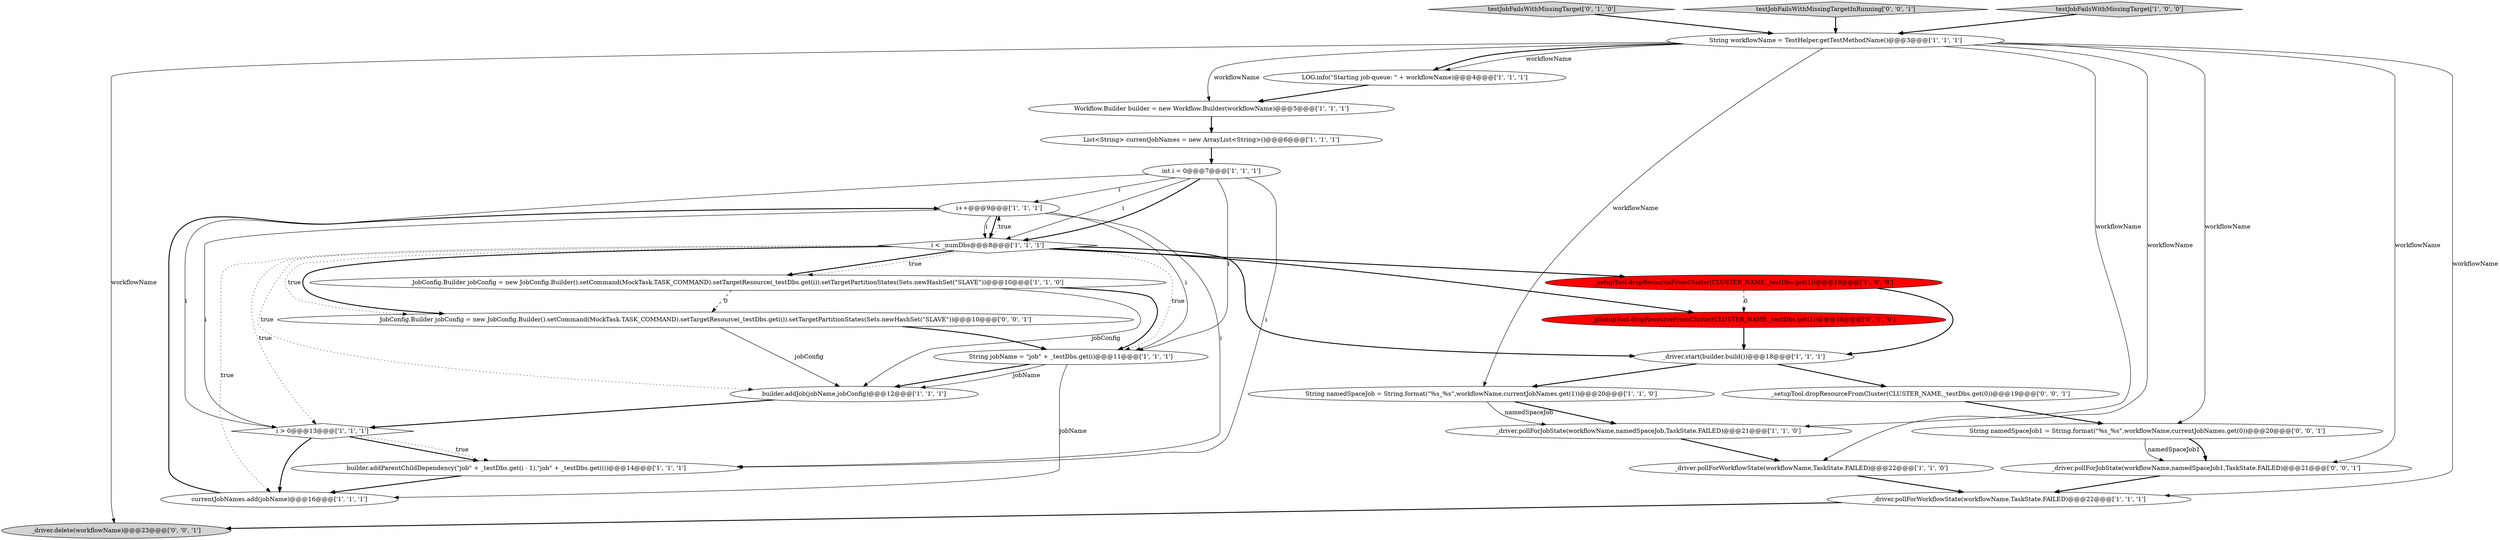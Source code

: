 digraph {
13 [style = filled, label = "String workflowName = TestHelper.getTestMethodName()@@@3@@@['1', '1', '1']", fillcolor = white, shape = ellipse image = "AAA0AAABBB1BBB"];
10 [style = filled, label = "int i = 0@@@7@@@['1', '1', '1']", fillcolor = white, shape = ellipse image = "AAA0AAABBB1BBB"];
20 [style = filled, label = "_gSetupTool.dropResourceFromCluster(CLUSTER_NAME,_testDbs.get(1))@@@18@@@['0', '1', '0']", fillcolor = red, shape = ellipse image = "AAA1AAABBB2BBB"];
12 [style = filled, label = "_driver.start(builder.build())@@@18@@@['1', '1', '1']", fillcolor = white, shape = ellipse image = "AAA0AAABBB1BBB"];
7 [style = filled, label = "String namedSpaceJob = String.format(\"%s_%s\",workflowName,currentJobNames.get(1))@@@20@@@['1', '1', '0']", fillcolor = white, shape = ellipse image = "AAA0AAABBB1BBB"];
19 [style = filled, label = "_driver.pollForJobState(workflowName,namedSpaceJob,TaskState.FAILED)@@@21@@@['1', '1', '0']", fillcolor = white, shape = ellipse image = "AAA0AAABBB1BBB"];
27 [style = filled, label = "_setupTool.dropResourceFromCluster(CLUSTER_NAME,_testDbs.get(0))@@@19@@@['0', '0', '1']", fillcolor = white, shape = ellipse image = "AAA0AAABBB3BBB"];
21 [style = filled, label = "testJobFailsWithMissingTarget['0', '1', '0']", fillcolor = lightgray, shape = diamond image = "AAA0AAABBB2BBB"];
17 [style = filled, label = "i++@@@9@@@['1', '1', '1']", fillcolor = white, shape = ellipse image = "AAA0AAABBB1BBB"];
22 [style = filled, label = "_driver.delete(workflowName)@@@23@@@['0', '0', '1']", fillcolor = lightgray, shape = ellipse image = "AAA0AAABBB3BBB"];
26 [style = filled, label = "_driver.pollForJobState(workflowName,namedSpaceJob1,TaskState.FAILED)@@@21@@@['0', '0', '1']", fillcolor = white, shape = ellipse image = "AAA0AAABBB3BBB"];
8 [style = filled, label = "Workflow.Builder builder = new Workflow.Builder(workflowName)@@@5@@@['1', '1', '1']", fillcolor = white, shape = ellipse image = "AAA0AAABBB1BBB"];
25 [style = filled, label = "JobConfig.Builder jobConfig = new JobConfig.Builder().setCommand(MockTask.TASK_COMMAND).setTargetResource(_testDbs.get(i)).setTargetPartitionStates(Sets.newHashSet(\"SLAVE\"))@@@10@@@['0', '0', '1']", fillcolor = white, shape = ellipse image = "AAA0AAABBB3BBB"];
5 [style = filled, label = "i > 0@@@13@@@['1', '1', '1']", fillcolor = white, shape = diamond image = "AAA0AAABBB1BBB"];
14 [style = filled, label = "String jobName = \"job\" + _testDbs.get(i)@@@11@@@['1', '1', '1']", fillcolor = white, shape = ellipse image = "AAA0AAABBB1BBB"];
1 [style = filled, label = "JobConfig.Builder jobConfig = new JobConfig.Builder().setCommand(MockTask.TASK_COMMAND).setTargetResource(_testDbs.get(i)).setTargetPartitionStates(Sets.newHashSet(\"SLAVE\"))@@@10@@@['1', '1', '0']", fillcolor = white, shape = ellipse image = "AAA0AAABBB1BBB"];
4 [style = filled, label = "_driver.pollForWorkflowState(workflowName,TaskState.FAILED)@@@22@@@['1', '1', '1']", fillcolor = white, shape = ellipse image = "AAA0AAABBB1BBB"];
2 [style = filled, label = "_driver.pollForWorkflowState(workflowName,TaskState.FAILED)@@@22@@@['1', '1', '0']", fillcolor = white, shape = ellipse image = "AAA0AAABBB1BBB"];
16 [style = filled, label = "LOG.info(\"Starting job-queue: \" + workflowName)@@@4@@@['1', '1', '1']", fillcolor = white, shape = ellipse image = "AAA0AAABBB1BBB"];
18 [style = filled, label = "currentJobNames.add(jobName)@@@16@@@['1', '1', '1']", fillcolor = white, shape = ellipse image = "AAA0AAABBB1BBB"];
24 [style = filled, label = "String namedSpaceJob1 = String.format(\"%s_%s\",workflowName,currentJobNames.get(0))@@@20@@@['0', '0', '1']", fillcolor = white, shape = ellipse image = "AAA0AAABBB3BBB"];
23 [style = filled, label = "testJobFailsWithMissingTargetInRunning['0', '0', '1']", fillcolor = lightgray, shape = diamond image = "AAA0AAABBB3BBB"];
3 [style = filled, label = "builder.addParentChildDependency(\"job\" + _testDbs.get(i - 1),\"job\" + _testDbs.get(i))@@@14@@@['1', '1', '1']", fillcolor = white, shape = ellipse image = "AAA0AAABBB1BBB"];
11 [style = filled, label = "i < _numDbs@@@8@@@['1', '1', '1']", fillcolor = white, shape = diamond image = "AAA0AAABBB1BBB"];
0 [style = filled, label = "_setupTool.dropResourceFromCluster(CLUSTER_NAME,_testDbs.get(1))@@@18@@@['1', '0', '0']", fillcolor = red, shape = ellipse image = "AAA1AAABBB1BBB"];
9 [style = filled, label = "testJobFailsWithMissingTarget['1', '0', '0']", fillcolor = lightgray, shape = diamond image = "AAA0AAABBB1BBB"];
15 [style = filled, label = "builder.addJob(jobName,jobConfig)@@@12@@@['1', '1', '1']", fillcolor = white, shape = ellipse image = "AAA0AAABBB1BBB"];
6 [style = filled, label = "List<String> currentJobNames = new ArrayList<String>()@@@6@@@['1', '1', '1']", fillcolor = white, shape = ellipse image = "AAA0AAABBB1BBB"];
5->3 [style = bold, label=""];
11->20 [style = bold, label=""];
13->8 [style = solid, label="workflowName"];
10->5 [style = solid, label="i"];
13->22 [style = solid, label="workflowName"];
16->8 [style = bold, label=""];
11->1 [style = bold, label=""];
11->25 [style = bold, label=""];
11->1 [style = dotted, label="true"];
10->17 [style = solid, label="i"];
17->11 [style = solid, label="i"];
0->12 [style = bold, label=""];
11->14 [style = dotted, label="true"];
11->17 [style = dotted, label="true"];
13->26 [style = solid, label="workflowName"];
18->17 [style = bold, label=""];
17->3 [style = solid, label="i"];
8->6 [style = bold, label=""];
11->12 [style = bold, label=""];
5->18 [style = bold, label=""];
17->14 [style = solid, label="i"];
13->24 [style = solid, label="workflowName"];
19->2 [style = bold, label=""];
25->14 [style = bold, label=""];
14->15 [style = solid, label="jobName"];
11->5 [style = dotted, label="true"];
11->18 [style = dotted, label="true"];
5->3 [style = dotted, label="true"];
2->4 [style = bold, label=""];
26->4 [style = bold, label=""];
13->16 [style = solid, label="workflowName"];
13->16 [style = bold, label=""];
17->11 [style = bold, label=""];
12->7 [style = bold, label=""];
15->5 [style = bold, label=""];
10->11 [style = solid, label="i"];
3->18 [style = bold, label=""];
17->5 [style = solid, label="i"];
25->15 [style = solid, label="jobConfig"];
13->4 [style = solid, label="workflowName"];
24->26 [style = solid, label="namedSpaceJob1"];
24->26 [style = bold, label=""];
11->0 [style = bold, label=""];
10->11 [style = bold, label=""];
11->25 [style = dotted, label="true"];
13->2 [style = solid, label="workflowName"];
23->13 [style = bold, label=""];
6->10 [style = bold, label=""];
20->12 [style = bold, label=""];
13->7 [style = solid, label="workflowName"];
1->14 [style = bold, label=""];
14->15 [style = bold, label=""];
27->24 [style = bold, label=""];
10->14 [style = solid, label="i"];
13->19 [style = solid, label="workflowName"];
11->15 [style = dotted, label="true"];
1->25 [style = dashed, label="0"];
7->19 [style = bold, label=""];
12->27 [style = bold, label=""];
4->22 [style = bold, label=""];
1->15 [style = solid, label="jobConfig"];
0->20 [style = dashed, label="0"];
14->18 [style = solid, label="jobName"];
10->3 [style = solid, label="i"];
21->13 [style = bold, label=""];
9->13 [style = bold, label=""];
7->19 [style = solid, label="namedSpaceJob"];
}
